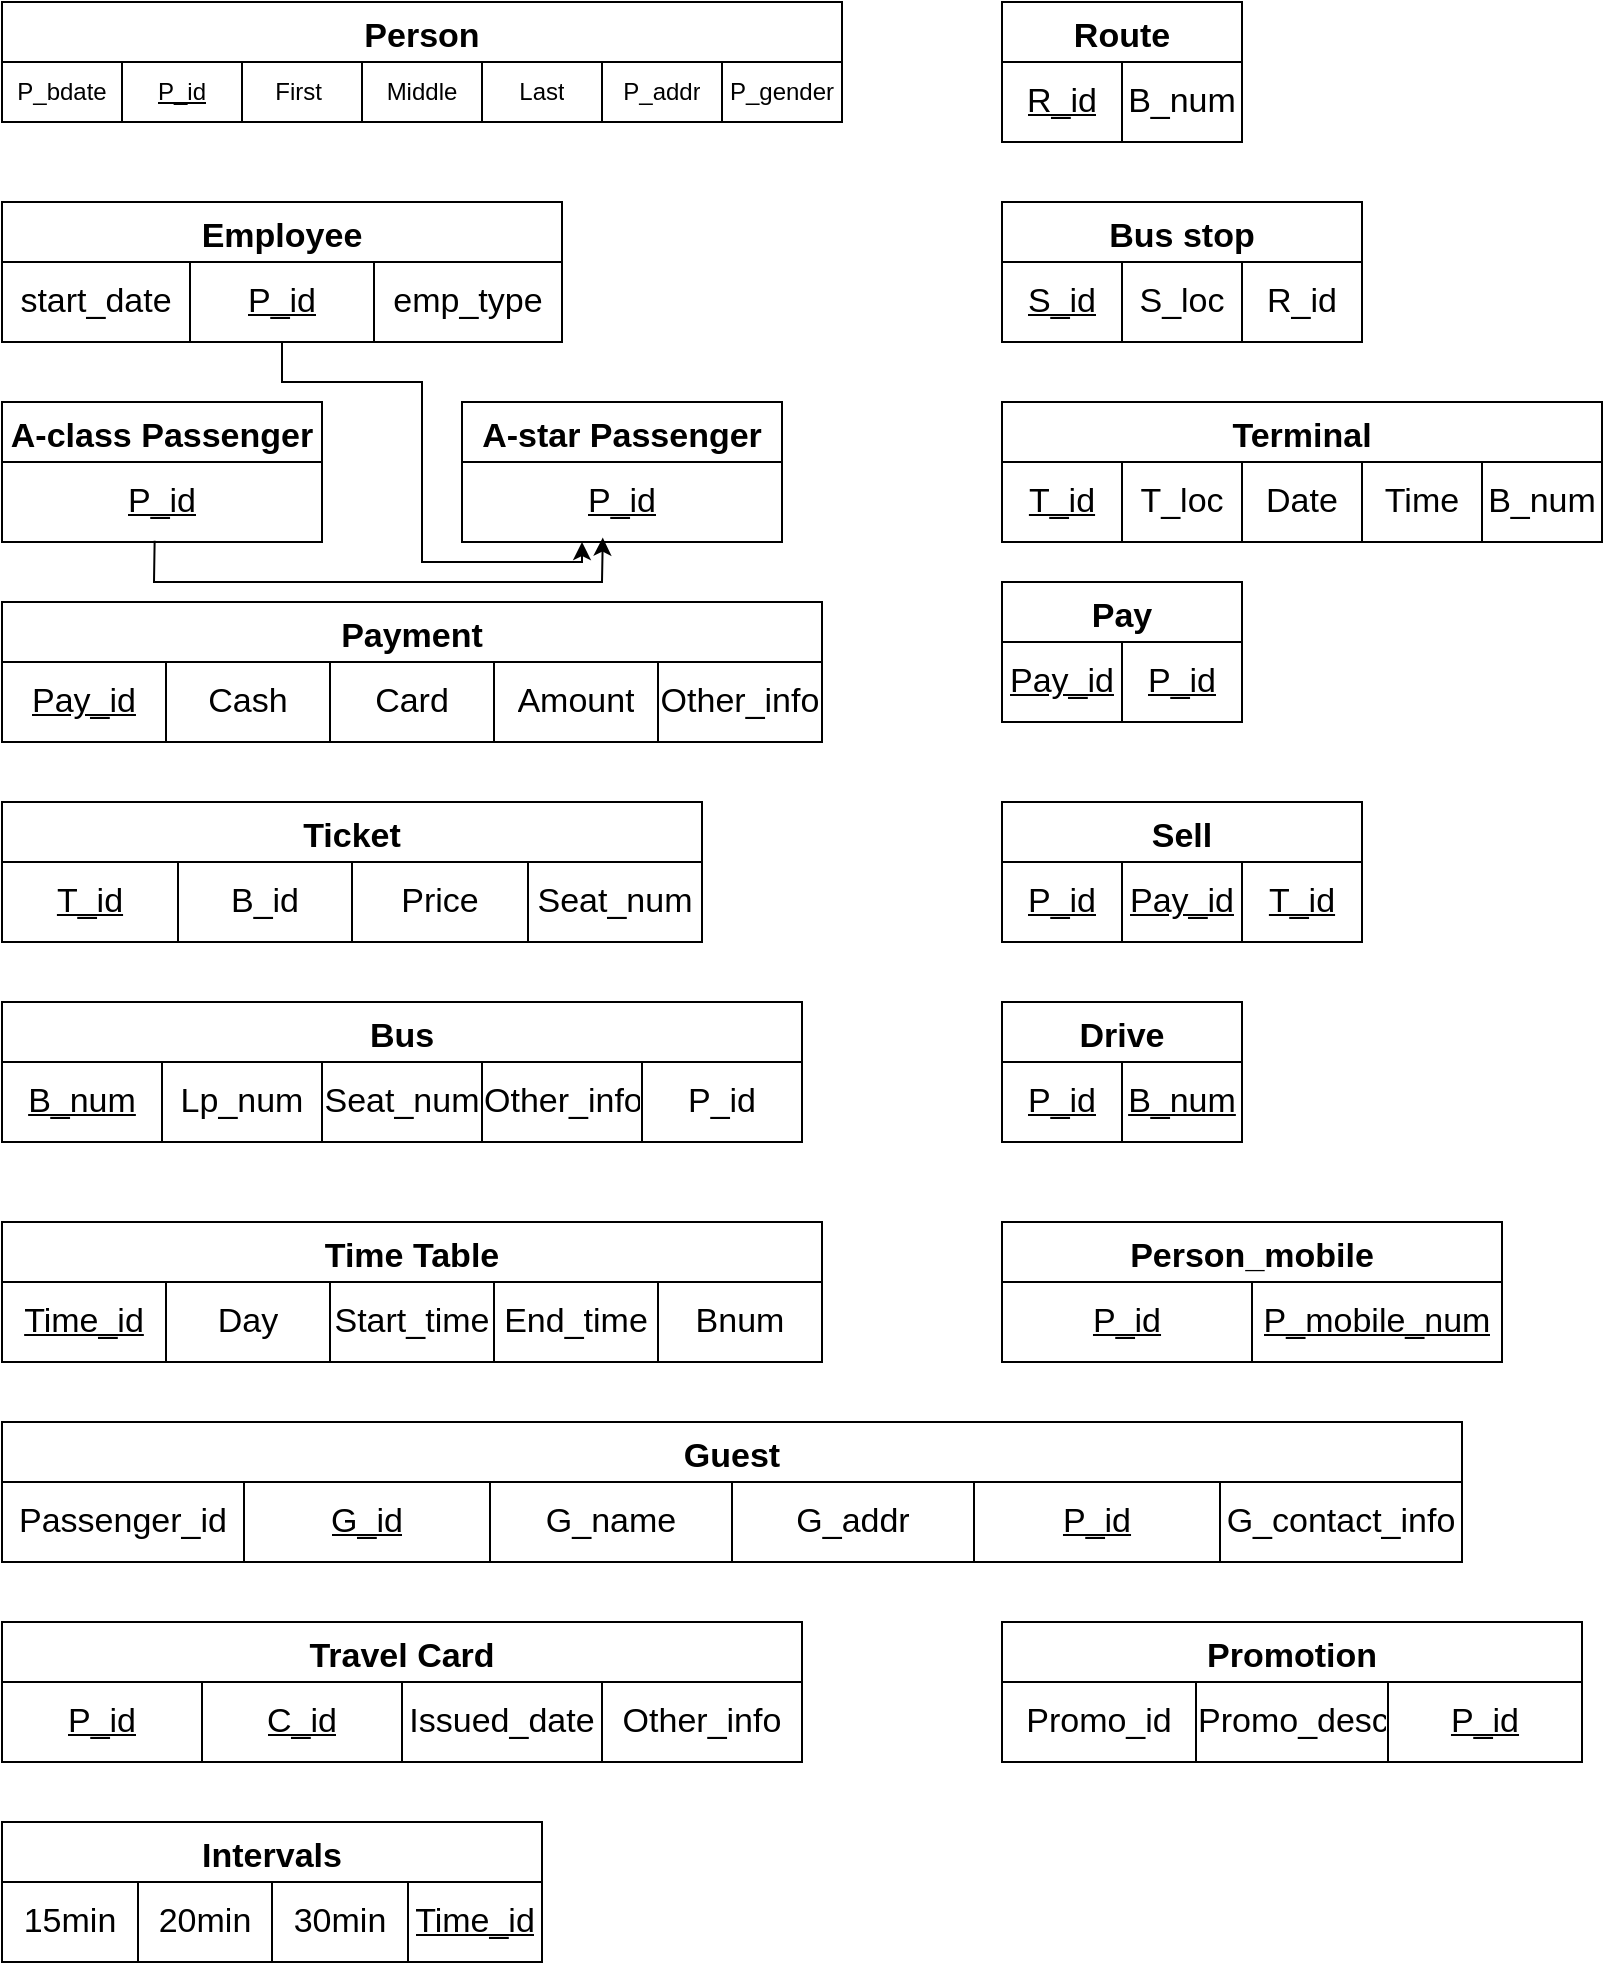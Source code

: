 <mxfile version="15.6.0" type="github">
  <diagram id="R2lEEEUBdFMjLlhIrx00" name="Page-1">
    <mxGraphModel dx="1038" dy="547" grid="1" gridSize="10" guides="1" tooltips="1" connect="1" arrows="1" fold="1" page="1" pageScale="1" pageWidth="850" pageHeight="1100" math="0" shadow="0" extFonts="Permanent Marker^https://fonts.googleapis.com/css?family=Permanent+Marker">
      <root>
        <mxCell id="0" />
        <mxCell id="1" parent="0" />
        <mxCell id="wXo4H-SSi3zwfZi33Xhp-3" value="Person" style="shape=table;startSize=30;container=1;collapsible=0;childLayout=tableLayout;fontSize=17;fontStyle=1" vertex="1" parent="1">
          <mxGeometry x="40" y="40" width="420" height="60" as="geometry" />
        </mxCell>
        <mxCell id="wXo4H-SSi3zwfZi33Xhp-4" value="" style="shape=partialRectangle;collapsible=0;dropTarget=0;pointerEvents=0;fillColor=none;top=0;left=0;bottom=0;right=0;points=[[0,0.5],[1,0.5]];portConstraint=eastwest;" vertex="1" parent="wXo4H-SSi3zwfZi33Xhp-3">
          <mxGeometry y="30" width="420" height="30" as="geometry" />
        </mxCell>
        <mxCell id="wXo4H-SSi3zwfZi33Xhp-5" value="P_bdate" style="shape=partialRectangle;html=1;whiteSpace=wrap;connectable=0;overflow=hidden;fillColor=none;top=0;left=0;bottom=0;right=0;pointerEvents=1;" vertex="1" parent="wXo4H-SSi3zwfZi33Xhp-4">
          <mxGeometry width="60" height="30" as="geometry">
            <mxRectangle width="60" height="30" as="alternateBounds" />
          </mxGeometry>
        </mxCell>
        <mxCell id="wXo4H-SSi3zwfZi33Xhp-6" value="&lt;u&gt;P_id&lt;/u&gt;" style="shape=partialRectangle;html=1;whiteSpace=wrap;connectable=0;overflow=hidden;fillColor=none;top=0;left=0;bottom=0;right=0;pointerEvents=1;" vertex="1" parent="wXo4H-SSi3zwfZi33Xhp-4">
          <mxGeometry x="60" width="60" height="30" as="geometry">
            <mxRectangle width="60" height="30" as="alternateBounds" />
          </mxGeometry>
        </mxCell>
        <mxCell id="wXo4H-SSi3zwfZi33Xhp-7" value="First&lt;span style=&quot;white-space: pre&quot;&gt;	&lt;/span&gt;" style="shape=partialRectangle;html=1;whiteSpace=wrap;connectable=0;overflow=hidden;fillColor=none;top=0;left=0;bottom=0;right=0;pointerEvents=1;" vertex="1" parent="wXo4H-SSi3zwfZi33Xhp-4">
          <mxGeometry x="120" width="60" height="30" as="geometry">
            <mxRectangle width="60" height="30" as="alternateBounds" />
          </mxGeometry>
        </mxCell>
        <mxCell id="wXo4H-SSi3zwfZi33Xhp-8" value="Middle" style="shape=partialRectangle;html=1;whiteSpace=wrap;connectable=0;overflow=hidden;fillColor=none;top=0;left=0;bottom=0;right=0;pointerEvents=1;" vertex="1" parent="wXo4H-SSi3zwfZi33Xhp-4">
          <mxGeometry x="180" width="60" height="30" as="geometry">
            <mxRectangle width="60" height="30" as="alternateBounds" />
          </mxGeometry>
        </mxCell>
        <mxCell id="wXo4H-SSi3zwfZi33Xhp-9" value="Last" style="shape=partialRectangle;html=1;whiteSpace=wrap;connectable=0;overflow=hidden;fillColor=none;top=0;left=0;bottom=0;right=0;pointerEvents=1;" vertex="1" parent="wXo4H-SSi3zwfZi33Xhp-4">
          <mxGeometry x="240" width="60" height="30" as="geometry">
            <mxRectangle width="60" height="30" as="alternateBounds" />
          </mxGeometry>
        </mxCell>
        <mxCell id="wXo4H-SSi3zwfZi33Xhp-10" value="P_addr" style="shape=partialRectangle;html=1;whiteSpace=wrap;connectable=0;overflow=hidden;fillColor=none;top=0;left=0;bottom=0;right=0;pointerEvents=1;" vertex="1" parent="wXo4H-SSi3zwfZi33Xhp-4">
          <mxGeometry x="300" width="60" height="30" as="geometry">
            <mxRectangle width="60" height="30" as="alternateBounds" />
          </mxGeometry>
        </mxCell>
        <mxCell id="wXo4H-SSi3zwfZi33Xhp-11" value="P_gender" style="shape=partialRectangle;html=1;whiteSpace=wrap;connectable=0;overflow=hidden;fillColor=none;top=0;left=0;bottom=0;right=0;pointerEvents=1;" vertex="1" parent="wXo4H-SSi3zwfZi33Xhp-4">
          <mxGeometry x="360" width="60" height="30" as="geometry">
            <mxRectangle width="60" height="30" as="alternateBounds" />
          </mxGeometry>
        </mxCell>
        <mxCell id="wXo4H-SSi3zwfZi33Xhp-18" value="Employee" style="shape=table;startSize=30;container=1;collapsible=0;childLayout=tableLayout;fontSize=17;fontStyle=1" vertex="1" parent="1">
          <mxGeometry x="40" y="140" width="280" height="70" as="geometry" />
        </mxCell>
        <mxCell id="wXo4H-SSi3zwfZi33Xhp-19" value="" style="shape=partialRectangle;collapsible=0;dropTarget=0;pointerEvents=0;fillColor=none;top=0;left=0;bottom=0;right=0;points=[[0,0.5],[1,0.5]];portConstraint=eastwest;fontSize=17;" vertex="1" parent="wXo4H-SSi3zwfZi33Xhp-18">
          <mxGeometry y="30" width="280" height="40" as="geometry" />
        </mxCell>
        <mxCell id="wXo4H-SSi3zwfZi33Xhp-20" value="start_date" style="shape=partialRectangle;html=1;whiteSpace=wrap;connectable=0;overflow=hidden;fillColor=none;top=0;left=0;bottom=0;right=0;pointerEvents=1;fontSize=17;" vertex="1" parent="wXo4H-SSi3zwfZi33Xhp-19">
          <mxGeometry width="94" height="40" as="geometry">
            <mxRectangle width="94" height="40" as="alternateBounds" />
          </mxGeometry>
        </mxCell>
        <mxCell id="wXo4H-SSi3zwfZi33Xhp-21" value="&lt;u&gt;P_id&lt;/u&gt;" style="shape=partialRectangle;html=1;whiteSpace=wrap;connectable=0;overflow=hidden;fillColor=none;top=0;left=0;bottom=0;right=0;pointerEvents=1;fontSize=17;" vertex="1" parent="wXo4H-SSi3zwfZi33Xhp-19">
          <mxGeometry x="94" width="92" height="40" as="geometry">
            <mxRectangle width="92" height="40" as="alternateBounds" />
          </mxGeometry>
        </mxCell>
        <mxCell id="wXo4H-SSi3zwfZi33Xhp-22" value="emp_type" style="shape=partialRectangle;html=1;whiteSpace=wrap;connectable=0;overflow=hidden;fillColor=none;top=0;left=0;bottom=0;right=0;pointerEvents=1;fontSize=17;" vertex="1" parent="wXo4H-SSi3zwfZi33Xhp-19">
          <mxGeometry x="186" width="94" height="40" as="geometry">
            <mxRectangle width="94" height="40" as="alternateBounds" />
          </mxGeometry>
        </mxCell>
        <mxCell id="wXo4H-SSi3zwfZi33Xhp-23" value="A-class Passenger" style="shape=table;startSize=30;container=1;collapsible=0;childLayout=tableLayout;fontSize=17;fontStyle=1" vertex="1" parent="1">
          <mxGeometry x="40" y="240" width="160" height="70" as="geometry" />
        </mxCell>
        <mxCell id="wXo4H-SSi3zwfZi33Xhp-24" value="" style="shape=partialRectangle;collapsible=0;dropTarget=0;pointerEvents=0;fillColor=none;top=0;left=0;bottom=0;right=0;points=[[0,0.5],[1,0.5]];portConstraint=eastwest;fontSize=17;" vertex="1" parent="wXo4H-SSi3zwfZi33Xhp-23">
          <mxGeometry y="30" width="160" height="40" as="geometry" />
        </mxCell>
        <mxCell id="wXo4H-SSi3zwfZi33Xhp-25" value="&lt;u&gt;P_id&lt;/u&gt;" style="shape=partialRectangle;html=1;whiteSpace=wrap;connectable=0;overflow=hidden;fillColor=none;top=0;left=0;bottom=0;right=0;pointerEvents=1;fontSize=17;" vertex="1" parent="wXo4H-SSi3zwfZi33Xhp-24">
          <mxGeometry width="160" height="40" as="geometry">
            <mxRectangle width="160" height="40" as="alternateBounds" />
          </mxGeometry>
        </mxCell>
        <mxCell id="wXo4H-SSi3zwfZi33Xhp-26" value="Payment" style="shape=table;startSize=30;container=1;collapsible=0;childLayout=tableLayout;fontSize=17;fontStyle=1" vertex="1" parent="1">
          <mxGeometry x="40" y="340" width="410" height="70" as="geometry" />
        </mxCell>
        <mxCell id="wXo4H-SSi3zwfZi33Xhp-27" value="" style="shape=partialRectangle;collapsible=0;dropTarget=0;pointerEvents=0;fillColor=none;top=0;left=0;bottom=0;right=0;points=[[0,0.5],[1,0.5]];portConstraint=eastwest;fontSize=17;" vertex="1" parent="wXo4H-SSi3zwfZi33Xhp-26">
          <mxGeometry y="30" width="410" height="40" as="geometry" />
        </mxCell>
        <mxCell id="wXo4H-SSi3zwfZi33Xhp-28" value="&lt;u&gt;Pay_id&lt;/u&gt;" style="shape=partialRectangle;html=1;whiteSpace=wrap;connectable=0;overflow=hidden;fillColor=none;top=0;left=0;bottom=0;right=0;pointerEvents=1;fontSize=17;" vertex="1" parent="wXo4H-SSi3zwfZi33Xhp-27">
          <mxGeometry width="82" height="40" as="geometry">
            <mxRectangle width="82" height="40" as="alternateBounds" />
          </mxGeometry>
        </mxCell>
        <mxCell id="wXo4H-SSi3zwfZi33Xhp-29" value="Cash" style="shape=partialRectangle;html=1;whiteSpace=wrap;connectable=0;overflow=hidden;fillColor=none;top=0;left=0;bottom=0;right=0;pointerEvents=1;fontSize=17;" vertex="1" parent="wXo4H-SSi3zwfZi33Xhp-27">
          <mxGeometry x="82" width="82" height="40" as="geometry">
            <mxRectangle width="82" height="40" as="alternateBounds" />
          </mxGeometry>
        </mxCell>
        <mxCell id="wXo4H-SSi3zwfZi33Xhp-30" value="Card" style="shape=partialRectangle;html=1;whiteSpace=wrap;connectable=0;overflow=hidden;fillColor=none;top=0;left=0;bottom=0;right=0;pointerEvents=1;fontSize=17;" vertex="1" parent="wXo4H-SSi3zwfZi33Xhp-27">
          <mxGeometry x="164" width="82" height="40" as="geometry">
            <mxRectangle width="82" height="40" as="alternateBounds" />
          </mxGeometry>
        </mxCell>
        <mxCell id="wXo4H-SSi3zwfZi33Xhp-31" value="Amount" style="shape=partialRectangle;html=1;whiteSpace=wrap;connectable=0;overflow=hidden;fillColor=none;top=0;left=0;bottom=0;right=0;pointerEvents=1;fontSize=17;" vertex="1" parent="wXo4H-SSi3zwfZi33Xhp-27">
          <mxGeometry x="246" width="82" height="40" as="geometry">
            <mxRectangle width="82" height="40" as="alternateBounds" />
          </mxGeometry>
        </mxCell>
        <mxCell id="wXo4H-SSi3zwfZi33Xhp-32" value="Other_info" style="shape=partialRectangle;html=1;whiteSpace=wrap;connectable=0;overflow=hidden;fillColor=none;top=0;left=0;bottom=0;right=0;pointerEvents=1;fontSize=17;" vertex="1" parent="wXo4H-SSi3zwfZi33Xhp-27">
          <mxGeometry x="328" width="82" height="40" as="geometry">
            <mxRectangle width="82" height="40" as="alternateBounds" />
          </mxGeometry>
        </mxCell>
        <mxCell id="wXo4H-SSi3zwfZi33Xhp-33" value="A-star Passenger" style="shape=table;startSize=30;container=1;collapsible=0;childLayout=tableLayout;fontSize=17;fontStyle=1" vertex="1" parent="1">
          <mxGeometry x="270" y="240" width="160" height="70" as="geometry" />
        </mxCell>
        <mxCell id="wXo4H-SSi3zwfZi33Xhp-34" value="" style="shape=partialRectangle;collapsible=0;dropTarget=0;pointerEvents=0;fillColor=none;top=0;left=0;bottom=0;right=0;points=[[0,0.5],[1,0.5]];portConstraint=eastwest;fontSize=17;" vertex="1" parent="wXo4H-SSi3zwfZi33Xhp-33">
          <mxGeometry y="30" width="160" height="40" as="geometry" />
        </mxCell>
        <mxCell id="wXo4H-SSi3zwfZi33Xhp-35" value="&lt;u&gt;P_id&lt;/u&gt;" style="shape=partialRectangle;html=1;whiteSpace=wrap;connectable=0;overflow=hidden;fillColor=none;top=0;left=0;bottom=0;right=0;pointerEvents=1;fontSize=17;" vertex="1" parent="wXo4H-SSi3zwfZi33Xhp-34">
          <mxGeometry width="160" height="40" as="geometry">
            <mxRectangle width="160" height="40" as="alternateBounds" />
          </mxGeometry>
        </mxCell>
        <mxCell id="wXo4H-SSi3zwfZi33Xhp-36" value="Ticket" style="shape=table;startSize=30;container=1;collapsible=0;childLayout=tableLayout;fontSize=17;fontStyle=1" vertex="1" parent="1">
          <mxGeometry x="40" y="440" width="350" height="70" as="geometry" />
        </mxCell>
        <mxCell id="wXo4H-SSi3zwfZi33Xhp-37" value="" style="shape=partialRectangle;collapsible=0;dropTarget=0;pointerEvents=0;fillColor=none;top=0;left=0;bottom=0;right=0;points=[[0,0.5],[1,0.5]];portConstraint=eastwest;fontSize=17;" vertex="1" parent="wXo4H-SSi3zwfZi33Xhp-36">
          <mxGeometry y="30" width="350" height="40" as="geometry" />
        </mxCell>
        <mxCell id="wXo4H-SSi3zwfZi33Xhp-38" value="&lt;u&gt;T_id&lt;/u&gt;" style="shape=partialRectangle;html=1;whiteSpace=wrap;connectable=0;overflow=hidden;fillColor=none;top=0;left=0;bottom=0;right=0;pointerEvents=1;fontSize=17;" vertex="1" parent="wXo4H-SSi3zwfZi33Xhp-37">
          <mxGeometry width="88" height="40" as="geometry">
            <mxRectangle width="88" height="40" as="alternateBounds" />
          </mxGeometry>
        </mxCell>
        <mxCell id="wXo4H-SSi3zwfZi33Xhp-39" value="B_id" style="shape=partialRectangle;html=1;whiteSpace=wrap;connectable=0;overflow=hidden;fillColor=none;top=0;left=0;bottom=0;right=0;pointerEvents=1;fontSize=17;" vertex="1" parent="wXo4H-SSi3zwfZi33Xhp-37">
          <mxGeometry x="88" width="87" height="40" as="geometry">
            <mxRectangle width="87" height="40" as="alternateBounds" />
          </mxGeometry>
        </mxCell>
        <mxCell id="wXo4H-SSi3zwfZi33Xhp-40" value="Price" style="shape=partialRectangle;html=1;whiteSpace=wrap;connectable=0;overflow=hidden;fillColor=none;top=0;left=0;bottom=0;right=0;pointerEvents=1;fontSize=17;" vertex="1" parent="wXo4H-SSi3zwfZi33Xhp-37">
          <mxGeometry x="175" width="88" height="40" as="geometry">
            <mxRectangle width="88" height="40" as="alternateBounds" />
          </mxGeometry>
        </mxCell>
        <mxCell id="wXo4H-SSi3zwfZi33Xhp-41" value="Seat_num" style="shape=partialRectangle;html=1;whiteSpace=wrap;connectable=0;overflow=hidden;fillColor=none;top=0;left=0;bottom=0;right=0;pointerEvents=1;fontSize=17;" vertex="1" parent="wXo4H-SSi3zwfZi33Xhp-37">
          <mxGeometry x="263" width="87" height="40" as="geometry">
            <mxRectangle width="87" height="40" as="alternateBounds" />
          </mxGeometry>
        </mxCell>
        <mxCell id="wXo4H-SSi3zwfZi33Xhp-42" value="Bus" style="shape=table;startSize=30;container=1;collapsible=0;childLayout=tableLayout;fontSize=17;fontStyle=1" vertex="1" parent="1">
          <mxGeometry x="40" y="540" width="400" height="70" as="geometry" />
        </mxCell>
        <mxCell id="wXo4H-SSi3zwfZi33Xhp-43" value="" style="shape=partialRectangle;collapsible=0;dropTarget=0;pointerEvents=0;fillColor=none;top=0;left=0;bottom=0;right=0;points=[[0,0.5],[1,0.5]];portConstraint=eastwest;fontSize=17;" vertex="1" parent="wXo4H-SSi3zwfZi33Xhp-42">
          <mxGeometry y="30" width="400" height="40" as="geometry" />
        </mxCell>
        <mxCell id="wXo4H-SSi3zwfZi33Xhp-44" value="&lt;u&gt;B_num&lt;/u&gt;" style="shape=partialRectangle;html=1;whiteSpace=wrap;connectable=0;overflow=hidden;fillColor=none;top=0;left=0;bottom=0;right=0;pointerEvents=1;fontSize=17;" vertex="1" parent="wXo4H-SSi3zwfZi33Xhp-43">
          <mxGeometry width="80" height="40" as="geometry">
            <mxRectangle width="80" height="40" as="alternateBounds" />
          </mxGeometry>
        </mxCell>
        <mxCell id="wXo4H-SSi3zwfZi33Xhp-45" value="Lp_num" style="shape=partialRectangle;html=1;whiteSpace=wrap;connectable=0;overflow=hidden;fillColor=none;top=0;left=0;bottom=0;right=0;pointerEvents=1;fontSize=17;" vertex="1" parent="wXo4H-SSi3zwfZi33Xhp-43">
          <mxGeometry x="80" width="80" height="40" as="geometry">
            <mxRectangle width="80" height="40" as="alternateBounds" />
          </mxGeometry>
        </mxCell>
        <mxCell id="wXo4H-SSi3zwfZi33Xhp-46" value="Seat_num" style="shape=partialRectangle;html=1;whiteSpace=wrap;connectable=0;overflow=hidden;fillColor=none;top=0;left=0;bottom=0;right=0;pointerEvents=1;fontSize=17;" vertex="1" parent="wXo4H-SSi3zwfZi33Xhp-43">
          <mxGeometry x="160" width="80" height="40" as="geometry">
            <mxRectangle width="80" height="40" as="alternateBounds" />
          </mxGeometry>
        </mxCell>
        <mxCell id="wXo4H-SSi3zwfZi33Xhp-47" value="Other_info" style="shape=partialRectangle;html=1;whiteSpace=wrap;connectable=0;overflow=hidden;fillColor=none;top=0;left=0;bottom=0;right=0;pointerEvents=1;fontSize=17;" vertex="1" parent="wXo4H-SSi3zwfZi33Xhp-43">
          <mxGeometry x="240" width="80" height="40" as="geometry">
            <mxRectangle width="80" height="40" as="alternateBounds" />
          </mxGeometry>
        </mxCell>
        <mxCell id="wXo4H-SSi3zwfZi33Xhp-48" value="P_id" style="shape=partialRectangle;html=1;whiteSpace=wrap;connectable=0;overflow=hidden;fillColor=none;top=0;left=0;bottom=0;right=0;pointerEvents=1;fontSize=17;" vertex="1" parent="wXo4H-SSi3zwfZi33Xhp-43">
          <mxGeometry x="320" width="80" height="40" as="geometry">
            <mxRectangle width="80" height="40" as="alternateBounds" />
          </mxGeometry>
        </mxCell>
        <mxCell id="wXo4H-SSi3zwfZi33Xhp-49" value="Terminal" style="shape=table;startSize=30;container=1;collapsible=0;childLayout=tableLayout;fontSize=17;fontStyle=1" vertex="1" parent="1">
          <mxGeometry x="540" y="240" width="300" height="70" as="geometry" />
        </mxCell>
        <mxCell id="wXo4H-SSi3zwfZi33Xhp-50" value="" style="shape=partialRectangle;collapsible=0;dropTarget=0;pointerEvents=0;fillColor=none;top=0;left=0;bottom=0;right=0;points=[[0,0.5],[1,0.5]];portConstraint=eastwest;fontSize=17;" vertex="1" parent="wXo4H-SSi3zwfZi33Xhp-49">
          <mxGeometry y="30" width="300" height="40" as="geometry" />
        </mxCell>
        <mxCell id="wXo4H-SSi3zwfZi33Xhp-51" value="&lt;u&gt;T_id&lt;/u&gt;" style="shape=partialRectangle;html=1;whiteSpace=wrap;connectable=0;overflow=hidden;fillColor=none;top=0;left=0;bottom=0;right=0;pointerEvents=1;fontSize=17;" vertex="1" parent="wXo4H-SSi3zwfZi33Xhp-50">
          <mxGeometry width="60" height="40" as="geometry">
            <mxRectangle width="60" height="40" as="alternateBounds" />
          </mxGeometry>
        </mxCell>
        <mxCell id="wXo4H-SSi3zwfZi33Xhp-52" value="T_loc" style="shape=partialRectangle;html=1;whiteSpace=wrap;connectable=0;overflow=hidden;fillColor=none;top=0;left=0;bottom=0;right=0;pointerEvents=1;fontSize=17;" vertex="1" parent="wXo4H-SSi3zwfZi33Xhp-50">
          <mxGeometry x="60" width="60" height="40" as="geometry">
            <mxRectangle width="60" height="40" as="alternateBounds" />
          </mxGeometry>
        </mxCell>
        <mxCell id="wXo4H-SSi3zwfZi33Xhp-53" value="Date" style="shape=partialRectangle;html=1;whiteSpace=wrap;connectable=0;overflow=hidden;fillColor=none;top=0;left=0;bottom=0;right=0;pointerEvents=1;fontSize=17;" vertex="1" parent="wXo4H-SSi3zwfZi33Xhp-50">
          <mxGeometry x="120" width="60" height="40" as="geometry">
            <mxRectangle width="60" height="40" as="alternateBounds" />
          </mxGeometry>
        </mxCell>
        <mxCell id="wXo4H-SSi3zwfZi33Xhp-54" value="Time" style="shape=partialRectangle;html=1;whiteSpace=wrap;connectable=0;overflow=hidden;fillColor=none;top=0;left=0;bottom=0;right=0;pointerEvents=1;fontSize=17;" vertex="1" parent="wXo4H-SSi3zwfZi33Xhp-50">
          <mxGeometry x="180" width="60" height="40" as="geometry">
            <mxRectangle width="60" height="40" as="alternateBounds" />
          </mxGeometry>
        </mxCell>
        <mxCell id="wXo4H-SSi3zwfZi33Xhp-55" value="B_num" style="shape=partialRectangle;html=1;whiteSpace=wrap;connectable=0;overflow=hidden;fillColor=none;top=0;left=0;bottom=0;right=0;pointerEvents=1;fontSize=17;" vertex="1" parent="wXo4H-SSi3zwfZi33Xhp-50">
          <mxGeometry x="240" width="60" height="40" as="geometry">
            <mxRectangle width="60" height="40" as="alternateBounds" />
          </mxGeometry>
        </mxCell>
        <mxCell id="wXo4H-SSi3zwfZi33Xhp-56" value="Route" style="shape=table;startSize=30;container=1;collapsible=0;childLayout=tableLayout;fontSize=17;fontStyle=1" vertex="1" parent="1">
          <mxGeometry x="540" y="40" width="120" height="70" as="geometry" />
        </mxCell>
        <mxCell id="wXo4H-SSi3zwfZi33Xhp-57" value="" style="shape=partialRectangle;collapsible=0;dropTarget=0;pointerEvents=0;fillColor=none;top=0;left=0;bottom=0;right=0;points=[[0,0.5],[1,0.5]];portConstraint=eastwest;fontSize=17;" vertex="1" parent="wXo4H-SSi3zwfZi33Xhp-56">
          <mxGeometry y="30" width="120" height="40" as="geometry" />
        </mxCell>
        <mxCell id="wXo4H-SSi3zwfZi33Xhp-58" value="&lt;u&gt;R_id&lt;/u&gt;" style="shape=partialRectangle;html=1;whiteSpace=wrap;connectable=0;overflow=hidden;fillColor=none;top=0;left=0;bottom=0;right=0;pointerEvents=1;fontSize=17;" vertex="1" parent="wXo4H-SSi3zwfZi33Xhp-57">
          <mxGeometry width="60" height="40" as="geometry">
            <mxRectangle width="60" height="40" as="alternateBounds" />
          </mxGeometry>
        </mxCell>
        <mxCell id="wXo4H-SSi3zwfZi33Xhp-59" value="B_num" style="shape=partialRectangle;html=1;whiteSpace=wrap;connectable=0;overflow=hidden;fillColor=none;top=0;left=0;bottom=0;right=0;pointerEvents=1;fontSize=17;" vertex="1" parent="wXo4H-SSi3zwfZi33Xhp-57">
          <mxGeometry x="60" width="60" height="40" as="geometry">
            <mxRectangle width="60" height="40" as="alternateBounds" />
          </mxGeometry>
        </mxCell>
        <mxCell id="wXo4H-SSi3zwfZi33Xhp-60" value="Bus stop" style="shape=table;startSize=30;container=1;collapsible=0;childLayout=tableLayout;fontSize=17;fontStyle=1" vertex="1" parent="1">
          <mxGeometry x="540" y="140" width="180" height="70" as="geometry" />
        </mxCell>
        <mxCell id="wXo4H-SSi3zwfZi33Xhp-61" value="" style="shape=partialRectangle;collapsible=0;dropTarget=0;pointerEvents=0;fillColor=none;top=0;left=0;bottom=0;right=0;points=[[0,0.5],[1,0.5]];portConstraint=eastwest;fontSize=17;" vertex="1" parent="wXo4H-SSi3zwfZi33Xhp-60">
          <mxGeometry y="30" width="180" height="40" as="geometry" />
        </mxCell>
        <mxCell id="wXo4H-SSi3zwfZi33Xhp-62" value="&lt;u&gt;S_id&lt;/u&gt;" style="shape=partialRectangle;html=1;whiteSpace=wrap;connectable=0;overflow=hidden;fillColor=none;top=0;left=0;bottom=0;right=0;pointerEvents=1;fontSize=17;" vertex="1" parent="wXo4H-SSi3zwfZi33Xhp-61">
          <mxGeometry width="60" height="40" as="geometry">
            <mxRectangle width="60" height="40" as="alternateBounds" />
          </mxGeometry>
        </mxCell>
        <mxCell id="wXo4H-SSi3zwfZi33Xhp-63" value="S_loc" style="shape=partialRectangle;html=1;whiteSpace=wrap;connectable=0;overflow=hidden;fillColor=none;top=0;left=0;bottom=0;right=0;pointerEvents=1;fontSize=17;" vertex="1" parent="wXo4H-SSi3zwfZi33Xhp-61">
          <mxGeometry x="60" width="60" height="40" as="geometry">
            <mxRectangle width="60" height="40" as="alternateBounds" />
          </mxGeometry>
        </mxCell>
        <mxCell id="wXo4H-SSi3zwfZi33Xhp-64" value="R_id" style="shape=partialRectangle;html=1;whiteSpace=wrap;connectable=0;overflow=hidden;fillColor=none;top=0;left=0;bottom=0;right=0;pointerEvents=1;fontSize=17;" vertex="1" parent="wXo4H-SSi3zwfZi33Xhp-61">
          <mxGeometry x="120" width="60" height="40" as="geometry">
            <mxRectangle width="60" height="40" as="alternateBounds" />
          </mxGeometry>
        </mxCell>
        <mxCell id="wXo4H-SSi3zwfZi33Xhp-65" value="Time Table" style="shape=table;startSize=30;container=1;collapsible=0;childLayout=tableLayout;fontSize=17;fontStyle=1" vertex="1" parent="1">
          <mxGeometry x="40" y="650" width="410" height="70" as="geometry" />
        </mxCell>
        <mxCell id="wXo4H-SSi3zwfZi33Xhp-66" value="" style="shape=partialRectangle;collapsible=0;dropTarget=0;pointerEvents=0;fillColor=none;top=0;left=0;bottom=0;right=0;points=[[0,0.5],[1,0.5]];portConstraint=eastwest;fontSize=17;" vertex="1" parent="wXo4H-SSi3zwfZi33Xhp-65">
          <mxGeometry y="30" width="410" height="40" as="geometry" />
        </mxCell>
        <mxCell id="wXo4H-SSi3zwfZi33Xhp-67" value="&lt;u&gt;Time_id&lt;/u&gt;" style="shape=partialRectangle;html=1;whiteSpace=wrap;connectable=0;overflow=hidden;fillColor=none;top=0;left=0;bottom=0;right=0;pointerEvents=1;fontSize=17;" vertex="1" parent="wXo4H-SSi3zwfZi33Xhp-66">
          <mxGeometry width="82" height="40" as="geometry">
            <mxRectangle width="82" height="40" as="alternateBounds" />
          </mxGeometry>
        </mxCell>
        <mxCell id="wXo4H-SSi3zwfZi33Xhp-68" value="Day" style="shape=partialRectangle;html=1;whiteSpace=wrap;connectable=0;overflow=hidden;fillColor=none;top=0;left=0;bottom=0;right=0;pointerEvents=1;fontSize=17;" vertex="1" parent="wXo4H-SSi3zwfZi33Xhp-66">
          <mxGeometry x="82" width="82" height="40" as="geometry">
            <mxRectangle width="82" height="40" as="alternateBounds" />
          </mxGeometry>
        </mxCell>
        <mxCell id="wXo4H-SSi3zwfZi33Xhp-69" value="Start_time" style="shape=partialRectangle;html=1;whiteSpace=wrap;connectable=0;overflow=hidden;fillColor=none;top=0;left=0;bottom=0;right=0;pointerEvents=1;fontSize=17;" vertex="1" parent="wXo4H-SSi3zwfZi33Xhp-66">
          <mxGeometry x="164" width="82" height="40" as="geometry">
            <mxRectangle width="82" height="40" as="alternateBounds" />
          </mxGeometry>
        </mxCell>
        <mxCell id="wXo4H-SSi3zwfZi33Xhp-70" value="End_time" style="shape=partialRectangle;html=1;whiteSpace=wrap;connectable=0;overflow=hidden;fillColor=none;top=0;left=0;bottom=0;right=0;pointerEvents=1;fontSize=17;" vertex="1" parent="wXo4H-SSi3zwfZi33Xhp-66">
          <mxGeometry x="246" width="82" height="40" as="geometry">
            <mxRectangle width="82" height="40" as="alternateBounds" />
          </mxGeometry>
        </mxCell>
        <mxCell id="wXo4H-SSi3zwfZi33Xhp-71" value="Bnum" style="shape=partialRectangle;html=1;whiteSpace=wrap;connectable=0;overflow=hidden;fillColor=none;top=0;left=0;bottom=0;right=0;pointerEvents=1;fontSize=17;" vertex="1" parent="wXo4H-SSi3zwfZi33Xhp-66">
          <mxGeometry x="328" width="82" height="40" as="geometry">
            <mxRectangle width="82" height="40" as="alternateBounds" />
          </mxGeometry>
        </mxCell>
        <mxCell id="wXo4H-SSi3zwfZi33Xhp-72" value="Guest" style="shape=table;startSize=30;container=1;collapsible=0;childLayout=tableLayout;fontSize=17;fontStyle=1" vertex="1" parent="1">
          <mxGeometry x="40" y="750" width="730" height="70" as="geometry" />
        </mxCell>
        <mxCell id="wXo4H-SSi3zwfZi33Xhp-73" value="" style="shape=partialRectangle;collapsible=0;dropTarget=0;pointerEvents=0;fillColor=none;top=0;left=0;bottom=0;right=0;points=[[0,0.5],[1,0.5]];portConstraint=eastwest;fontSize=17;" vertex="1" parent="wXo4H-SSi3zwfZi33Xhp-72">
          <mxGeometry y="30" width="730" height="40" as="geometry" />
        </mxCell>
        <mxCell id="wXo4H-SSi3zwfZi33Xhp-74" value="Passenger_id" style="shape=partialRectangle;html=1;whiteSpace=wrap;connectable=0;overflow=hidden;fillColor=none;top=0;left=0;bottom=0;right=0;pointerEvents=1;fontSize=17;" vertex="1" parent="wXo4H-SSi3zwfZi33Xhp-73">
          <mxGeometry width="121" height="40" as="geometry">
            <mxRectangle width="121" height="40" as="alternateBounds" />
          </mxGeometry>
        </mxCell>
        <mxCell id="wXo4H-SSi3zwfZi33Xhp-75" value="&lt;u&gt;G_id&lt;/u&gt;" style="shape=partialRectangle;html=1;whiteSpace=wrap;connectable=0;overflow=hidden;fillColor=none;top=0;left=0;bottom=0;right=0;pointerEvents=1;fontSize=17;" vertex="1" parent="wXo4H-SSi3zwfZi33Xhp-73">
          <mxGeometry x="121" width="123" height="40" as="geometry">
            <mxRectangle width="123" height="40" as="alternateBounds" />
          </mxGeometry>
        </mxCell>
        <mxCell id="wXo4H-SSi3zwfZi33Xhp-76" value="G_name" style="shape=partialRectangle;html=1;whiteSpace=wrap;connectable=0;overflow=hidden;fillColor=none;top=0;left=0;bottom=0;right=0;pointerEvents=1;fontSize=17;" vertex="1" parent="wXo4H-SSi3zwfZi33Xhp-73">
          <mxGeometry x="244" width="121" height="40" as="geometry">
            <mxRectangle width="121" height="40" as="alternateBounds" />
          </mxGeometry>
        </mxCell>
        <mxCell id="wXo4H-SSi3zwfZi33Xhp-77" value="G_addr" style="shape=partialRectangle;html=1;whiteSpace=wrap;connectable=0;overflow=hidden;fillColor=none;top=0;left=0;bottom=0;right=0;pointerEvents=1;fontSize=17;" vertex="1" parent="wXo4H-SSi3zwfZi33Xhp-73">
          <mxGeometry x="365" width="121" height="40" as="geometry">
            <mxRectangle width="121" height="40" as="alternateBounds" />
          </mxGeometry>
        </mxCell>
        <mxCell id="wXo4H-SSi3zwfZi33Xhp-78" value="&lt;u&gt;P_id&lt;/u&gt;" style="shape=partialRectangle;html=1;whiteSpace=wrap;connectable=0;overflow=hidden;fillColor=none;top=0;left=0;bottom=0;right=0;pointerEvents=1;fontSize=17;" vertex="1" parent="wXo4H-SSi3zwfZi33Xhp-73">
          <mxGeometry x="486" width="123" height="40" as="geometry">
            <mxRectangle width="123" height="40" as="alternateBounds" />
          </mxGeometry>
        </mxCell>
        <mxCell id="wXo4H-SSi3zwfZi33Xhp-79" value="G_contact_info" style="shape=partialRectangle;html=1;whiteSpace=wrap;connectable=0;overflow=hidden;fillColor=none;top=0;left=0;bottom=0;right=0;pointerEvents=1;fontSize=17;" vertex="1" parent="wXo4H-SSi3zwfZi33Xhp-73">
          <mxGeometry x="609" width="121" height="40" as="geometry">
            <mxRectangle width="121" height="40" as="alternateBounds" />
          </mxGeometry>
        </mxCell>
        <mxCell id="wXo4H-SSi3zwfZi33Xhp-80" value="Travel Card" style="shape=table;startSize=30;container=1;collapsible=0;childLayout=tableLayout;fontSize=17;fontStyle=1" vertex="1" parent="1">
          <mxGeometry x="40" y="850" width="400" height="70" as="geometry" />
        </mxCell>
        <mxCell id="wXo4H-SSi3zwfZi33Xhp-81" value="" style="shape=partialRectangle;collapsible=0;dropTarget=0;pointerEvents=0;fillColor=none;top=0;left=0;bottom=0;right=0;points=[[0,0.5],[1,0.5]];portConstraint=eastwest;fontSize=17;" vertex="1" parent="wXo4H-SSi3zwfZi33Xhp-80">
          <mxGeometry y="30" width="400" height="40" as="geometry" />
        </mxCell>
        <mxCell id="wXo4H-SSi3zwfZi33Xhp-82" value="&lt;u&gt;P_id&lt;/u&gt;" style="shape=partialRectangle;html=1;whiteSpace=wrap;connectable=0;overflow=hidden;fillColor=none;top=0;left=0;bottom=0;right=0;pointerEvents=1;fontSize=17;" vertex="1" parent="wXo4H-SSi3zwfZi33Xhp-81">
          <mxGeometry width="100" height="40" as="geometry">
            <mxRectangle width="100" height="40" as="alternateBounds" />
          </mxGeometry>
        </mxCell>
        <mxCell id="wXo4H-SSi3zwfZi33Xhp-83" value="&lt;u&gt;C_id&lt;/u&gt;" style="shape=partialRectangle;html=1;whiteSpace=wrap;connectable=0;overflow=hidden;fillColor=none;top=0;left=0;bottom=0;right=0;pointerEvents=1;fontSize=17;" vertex="1" parent="wXo4H-SSi3zwfZi33Xhp-81">
          <mxGeometry x="100" width="100" height="40" as="geometry">
            <mxRectangle width="100" height="40" as="alternateBounds" />
          </mxGeometry>
        </mxCell>
        <mxCell id="wXo4H-SSi3zwfZi33Xhp-84" value="Issued_date" style="shape=partialRectangle;html=1;whiteSpace=wrap;connectable=0;overflow=hidden;fillColor=none;top=0;left=0;bottom=0;right=0;pointerEvents=1;fontSize=17;" vertex="1" parent="wXo4H-SSi3zwfZi33Xhp-81">
          <mxGeometry x="200" width="100" height="40" as="geometry">
            <mxRectangle width="100" height="40" as="alternateBounds" />
          </mxGeometry>
        </mxCell>
        <mxCell id="wXo4H-SSi3zwfZi33Xhp-85" value="Other_info" style="shape=partialRectangle;html=1;whiteSpace=wrap;connectable=0;overflow=hidden;fillColor=none;top=0;left=0;bottom=0;right=0;pointerEvents=1;fontSize=17;" vertex="1" parent="wXo4H-SSi3zwfZi33Xhp-81">
          <mxGeometry x="300" width="100" height="40" as="geometry">
            <mxRectangle width="100" height="40" as="alternateBounds" />
          </mxGeometry>
        </mxCell>
        <mxCell id="wXo4H-SSi3zwfZi33Xhp-86" value="Promotion" style="shape=table;startSize=30;container=1;collapsible=0;childLayout=tableLayout;fontSize=17;fontStyle=1" vertex="1" parent="1">
          <mxGeometry x="540" y="850" width="290" height="70" as="geometry" />
        </mxCell>
        <mxCell id="wXo4H-SSi3zwfZi33Xhp-87" value="" style="shape=partialRectangle;collapsible=0;dropTarget=0;pointerEvents=0;fillColor=none;top=0;left=0;bottom=0;right=0;points=[[0,0.5],[1,0.5]];portConstraint=eastwest;fontSize=17;" vertex="1" parent="wXo4H-SSi3zwfZi33Xhp-86">
          <mxGeometry y="30" width="290" height="40" as="geometry" />
        </mxCell>
        <mxCell id="wXo4H-SSi3zwfZi33Xhp-88" value="Promo_id" style="shape=partialRectangle;html=1;whiteSpace=wrap;connectable=0;overflow=hidden;fillColor=none;top=0;left=0;bottom=0;right=0;pointerEvents=1;fontSize=17;" vertex="1" parent="wXo4H-SSi3zwfZi33Xhp-87">
          <mxGeometry width="97" height="40" as="geometry">
            <mxRectangle width="97" height="40" as="alternateBounds" />
          </mxGeometry>
        </mxCell>
        <mxCell id="wXo4H-SSi3zwfZi33Xhp-89" value="Promo_desc" style="shape=partialRectangle;html=1;whiteSpace=wrap;connectable=0;overflow=hidden;fillColor=none;top=0;left=0;bottom=0;right=0;pointerEvents=1;fontSize=17;" vertex="1" parent="wXo4H-SSi3zwfZi33Xhp-87">
          <mxGeometry x="97" width="96" height="40" as="geometry">
            <mxRectangle width="96" height="40" as="alternateBounds" />
          </mxGeometry>
        </mxCell>
        <mxCell id="wXo4H-SSi3zwfZi33Xhp-90" value="&lt;u&gt;P_id&lt;/u&gt;" style="shape=partialRectangle;html=1;whiteSpace=wrap;connectable=0;overflow=hidden;fillColor=none;top=0;left=0;bottom=0;right=0;pointerEvents=1;fontSize=17;" vertex="1" parent="wXo4H-SSi3zwfZi33Xhp-87">
          <mxGeometry x="193" width="97" height="40" as="geometry">
            <mxRectangle width="97" height="40" as="alternateBounds" />
          </mxGeometry>
        </mxCell>
        <mxCell id="wXo4H-SSi3zwfZi33Xhp-91" value="Pay" style="shape=table;startSize=30;container=1;collapsible=0;childLayout=tableLayout;fontSize=17;fontStyle=1" vertex="1" parent="1">
          <mxGeometry x="540" y="330" width="120" height="70" as="geometry" />
        </mxCell>
        <mxCell id="wXo4H-SSi3zwfZi33Xhp-92" value="" style="shape=partialRectangle;collapsible=0;dropTarget=0;pointerEvents=0;fillColor=none;top=0;left=0;bottom=0;right=0;points=[[0,0.5],[1,0.5]];portConstraint=eastwest;fontSize=17;" vertex="1" parent="wXo4H-SSi3zwfZi33Xhp-91">
          <mxGeometry y="30" width="120" height="40" as="geometry" />
        </mxCell>
        <mxCell id="wXo4H-SSi3zwfZi33Xhp-93" value="&lt;u&gt;Pay_id&lt;/u&gt;" style="shape=partialRectangle;html=1;whiteSpace=wrap;connectable=0;overflow=hidden;fillColor=none;top=0;left=0;bottom=0;right=0;pointerEvents=1;fontSize=17;" vertex="1" parent="wXo4H-SSi3zwfZi33Xhp-92">
          <mxGeometry width="60" height="40" as="geometry">
            <mxRectangle width="60" height="40" as="alternateBounds" />
          </mxGeometry>
        </mxCell>
        <mxCell id="wXo4H-SSi3zwfZi33Xhp-94" value="&lt;u&gt;P_id&lt;/u&gt;" style="shape=partialRectangle;html=1;whiteSpace=wrap;connectable=0;overflow=hidden;fillColor=none;top=0;left=0;bottom=0;right=0;pointerEvents=1;fontSize=17;" vertex="1" parent="wXo4H-SSi3zwfZi33Xhp-92">
          <mxGeometry x="60" width="60" height="40" as="geometry">
            <mxRectangle width="60" height="40" as="alternateBounds" />
          </mxGeometry>
        </mxCell>
        <mxCell id="wXo4H-SSi3zwfZi33Xhp-95" value="Intervals" style="shape=table;startSize=30;container=1;collapsible=0;childLayout=tableLayout;fontSize=17;fontStyle=1" vertex="1" parent="1">
          <mxGeometry x="40" y="950" width="270" height="70" as="geometry" />
        </mxCell>
        <mxCell id="wXo4H-SSi3zwfZi33Xhp-96" value="" style="shape=partialRectangle;collapsible=0;dropTarget=0;pointerEvents=0;fillColor=none;top=0;left=0;bottom=0;right=0;points=[[0,0.5],[1,0.5]];portConstraint=eastwest;fontSize=17;" vertex="1" parent="wXo4H-SSi3zwfZi33Xhp-95">
          <mxGeometry y="30" width="270" height="40" as="geometry" />
        </mxCell>
        <mxCell id="wXo4H-SSi3zwfZi33Xhp-97" value="15min" style="shape=partialRectangle;html=1;whiteSpace=wrap;connectable=0;overflow=hidden;fillColor=none;top=0;left=0;bottom=0;right=0;pointerEvents=1;fontSize=17;" vertex="1" parent="wXo4H-SSi3zwfZi33Xhp-96">
          <mxGeometry width="68" height="40" as="geometry">
            <mxRectangle width="68" height="40" as="alternateBounds" />
          </mxGeometry>
        </mxCell>
        <mxCell id="wXo4H-SSi3zwfZi33Xhp-98" value="&lt;span&gt;20min&lt;/span&gt;" style="shape=partialRectangle;html=1;whiteSpace=wrap;connectable=0;overflow=hidden;fillColor=none;top=0;left=0;bottom=0;right=0;pointerEvents=1;fontSize=17;" vertex="1" parent="wXo4H-SSi3zwfZi33Xhp-96">
          <mxGeometry x="68" width="67" height="40" as="geometry">
            <mxRectangle width="67" height="40" as="alternateBounds" />
          </mxGeometry>
        </mxCell>
        <mxCell id="wXo4H-SSi3zwfZi33Xhp-99" value="&lt;span&gt;30min&lt;/span&gt;" style="shape=partialRectangle;html=1;whiteSpace=wrap;connectable=0;overflow=hidden;fillColor=none;top=0;left=0;bottom=0;right=0;pointerEvents=1;fontSize=17;" vertex="1" parent="wXo4H-SSi3zwfZi33Xhp-96">
          <mxGeometry x="135" width="68" height="40" as="geometry">
            <mxRectangle width="68" height="40" as="alternateBounds" />
          </mxGeometry>
        </mxCell>
        <mxCell id="wXo4H-SSi3zwfZi33Xhp-100" value="&lt;u&gt;Time_id&lt;/u&gt;" style="shape=partialRectangle;html=1;whiteSpace=wrap;connectable=0;overflow=hidden;fillColor=none;top=0;left=0;bottom=0;right=0;pointerEvents=1;fontSize=17;" vertex="1" parent="wXo4H-SSi3zwfZi33Xhp-96">
          <mxGeometry x="203" width="67" height="40" as="geometry">
            <mxRectangle width="67" height="40" as="alternateBounds" />
          </mxGeometry>
        </mxCell>
        <mxCell id="wXo4H-SSi3zwfZi33Xhp-101" value="Drive" style="shape=table;startSize=30;container=1;collapsible=0;childLayout=tableLayout;fontSize=17;fontStyle=1" vertex="1" parent="1">
          <mxGeometry x="540" y="540" width="120" height="70" as="geometry" />
        </mxCell>
        <mxCell id="wXo4H-SSi3zwfZi33Xhp-102" value="" style="shape=partialRectangle;collapsible=0;dropTarget=0;pointerEvents=0;fillColor=none;top=0;left=0;bottom=0;right=0;points=[[0,0.5],[1,0.5]];portConstraint=eastwest;fontSize=17;" vertex="1" parent="wXo4H-SSi3zwfZi33Xhp-101">
          <mxGeometry y="30" width="120" height="40" as="geometry" />
        </mxCell>
        <mxCell id="wXo4H-SSi3zwfZi33Xhp-103" value="&lt;u&gt;P_id&lt;/u&gt;" style="shape=partialRectangle;html=1;whiteSpace=wrap;connectable=0;overflow=hidden;fillColor=none;top=0;left=0;bottom=0;right=0;pointerEvents=1;fontSize=17;" vertex="1" parent="wXo4H-SSi3zwfZi33Xhp-102">
          <mxGeometry width="60" height="40" as="geometry">
            <mxRectangle width="60" height="40" as="alternateBounds" />
          </mxGeometry>
        </mxCell>
        <mxCell id="wXo4H-SSi3zwfZi33Xhp-104" value="&lt;u&gt;B_num&lt;/u&gt;" style="shape=partialRectangle;html=1;whiteSpace=wrap;connectable=0;overflow=hidden;fillColor=none;top=0;left=0;bottom=0;right=0;pointerEvents=1;fontSize=17;" vertex="1" parent="wXo4H-SSi3zwfZi33Xhp-102">
          <mxGeometry x="60" width="60" height="40" as="geometry">
            <mxRectangle width="60" height="40" as="alternateBounds" />
          </mxGeometry>
        </mxCell>
        <mxCell id="wXo4H-SSi3zwfZi33Xhp-105" value="Person_mobile" style="shape=table;startSize=30;container=1;collapsible=0;childLayout=tableLayout;fontSize=17;fontStyle=1" vertex="1" parent="1">
          <mxGeometry x="540" y="650" width="250" height="70" as="geometry" />
        </mxCell>
        <mxCell id="wXo4H-SSi3zwfZi33Xhp-106" value="" style="shape=partialRectangle;collapsible=0;dropTarget=0;pointerEvents=0;fillColor=none;top=0;left=0;bottom=0;right=0;points=[[0,0.5],[1,0.5]];portConstraint=eastwest;fontSize=17;" vertex="1" parent="wXo4H-SSi3zwfZi33Xhp-105">
          <mxGeometry y="30" width="250" height="40" as="geometry" />
        </mxCell>
        <mxCell id="wXo4H-SSi3zwfZi33Xhp-107" value="&lt;u&gt;P_id&lt;/u&gt;" style="shape=partialRectangle;html=1;whiteSpace=wrap;connectable=0;overflow=hidden;fillColor=none;top=0;left=0;bottom=0;right=0;pointerEvents=1;fontSize=17;" vertex="1" parent="wXo4H-SSi3zwfZi33Xhp-106">
          <mxGeometry width="125" height="40" as="geometry">
            <mxRectangle width="125" height="40" as="alternateBounds" />
          </mxGeometry>
        </mxCell>
        <mxCell id="wXo4H-SSi3zwfZi33Xhp-108" value="&lt;u&gt;P_mobile_num&lt;/u&gt;" style="shape=partialRectangle;html=1;whiteSpace=wrap;connectable=0;overflow=hidden;fillColor=none;top=0;left=0;bottom=0;right=0;pointerEvents=1;fontSize=17;" vertex="1" parent="wXo4H-SSi3zwfZi33Xhp-106">
          <mxGeometry x="125" width="125" height="40" as="geometry">
            <mxRectangle width="125" height="40" as="alternateBounds" />
          </mxGeometry>
        </mxCell>
        <mxCell id="wXo4H-SSi3zwfZi33Xhp-109" value="Sell" style="shape=table;startSize=30;container=1;collapsible=0;childLayout=tableLayout;fontSize=17;fontStyle=1" vertex="1" parent="1">
          <mxGeometry x="540" y="440" width="180" height="70" as="geometry" />
        </mxCell>
        <mxCell id="wXo4H-SSi3zwfZi33Xhp-110" value="" style="shape=partialRectangle;collapsible=0;dropTarget=0;pointerEvents=0;fillColor=none;top=0;left=0;bottom=0;right=0;points=[[0,0.5],[1,0.5]];portConstraint=eastwest;fontSize=17;" vertex="1" parent="wXo4H-SSi3zwfZi33Xhp-109">
          <mxGeometry y="30" width="180" height="40" as="geometry" />
        </mxCell>
        <mxCell id="wXo4H-SSi3zwfZi33Xhp-111" value="&lt;u&gt;P_id&lt;/u&gt;" style="shape=partialRectangle;html=1;whiteSpace=wrap;connectable=0;overflow=hidden;fillColor=none;top=0;left=0;bottom=0;right=0;pointerEvents=1;fontSize=17;" vertex="1" parent="wXo4H-SSi3zwfZi33Xhp-110">
          <mxGeometry width="60" height="40" as="geometry">
            <mxRectangle width="60" height="40" as="alternateBounds" />
          </mxGeometry>
        </mxCell>
        <mxCell id="wXo4H-SSi3zwfZi33Xhp-112" value="&lt;u&gt;Pay_id&lt;/u&gt;" style="shape=partialRectangle;html=1;whiteSpace=wrap;connectable=0;overflow=hidden;fillColor=none;top=0;left=0;bottom=0;right=0;pointerEvents=1;fontSize=17;" vertex="1" parent="wXo4H-SSi3zwfZi33Xhp-110">
          <mxGeometry x="60" width="60" height="40" as="geometry">
            <mxRectangle width="60" height="40" as="alternateBounds" />
          </mxGeometry>
        </mxCell>
        <mxCell id="wXo4H-SSi3zwfZi33Xhp-113" value="&lt;u&gt;T_id&lt;/u&gt;" style="shape=partialRectangle;html=1;whiteSpace=wrap;connectable=0;overflow=hidden;fillColor=none;top=0;left=0;bottom=0;right=0;pointerEvents=1;fontSize=17;" vertex="1" parent="wXo4H-SSi3zwfZi33Xhp-110">
          <mxGeometry x="120" width="60" height="40" as="geometry">
            <mxRectangle width="60" height="40" as="alternateBounds" />
          </mxGeometry>
        </mxCell>
        <mxCell id="wXo4H-SSi3zwfZi33Xhp-116" value="" style="endArrow=classic;html=1;rounded=0;fontSize=17;" edge="1" parent="1">
          <mxGeometry width="50" height="50" relative="1" as="geometry">
            <mxPoint x="180" y="210" as="sourcePoint" />
            <mxPoint x="330" y="310" as="targetPoint" />
            <Array as="points">
              <mxPoint x="180" y="230" />
              <mxPoint x="250" y="230" />
              <mxPoint x="250" y="320" />
              <mxPoint x="330" y="320" />
            </Array>
          </mxGeometry>
        </mxCell>
        <mxCell id="wXo4H-SSi3zwfZi33Xhp-117" value="" style="endArrow=classic;html=1;rounded=0;fontSize=17;exitX=0.477;exitY=0.985;exitDx=0;exitDy=0;exitPerimeter=0;entryX=0.44;entryY=0.945;entryDx=0;entryDy=0;entryPerimeter=0;" edge="1" parent="1" source="wXo4H-SSi3zwfZi33Xhp-24" target="wXo4H-SSi3zwfZi33Xhp-34">
          <mxGeometry width="50" height="50" relative="1" as="geometry">
            <mxPoint x="190" y="220" as="sourcePoint" />
            <mxPoint x="340" y="320" as="targetPoint" />
            <Array as="points">
              <mxPoint x="116" y="330" />
              <mxPoint x="260" y="330" />
              <mxPoint x="340" y="330" />
            </Array>
          </mxGeometry>
        </mxCell>
      </root>
    </mxGraphModel>
  </diagram>
</mxfile>

